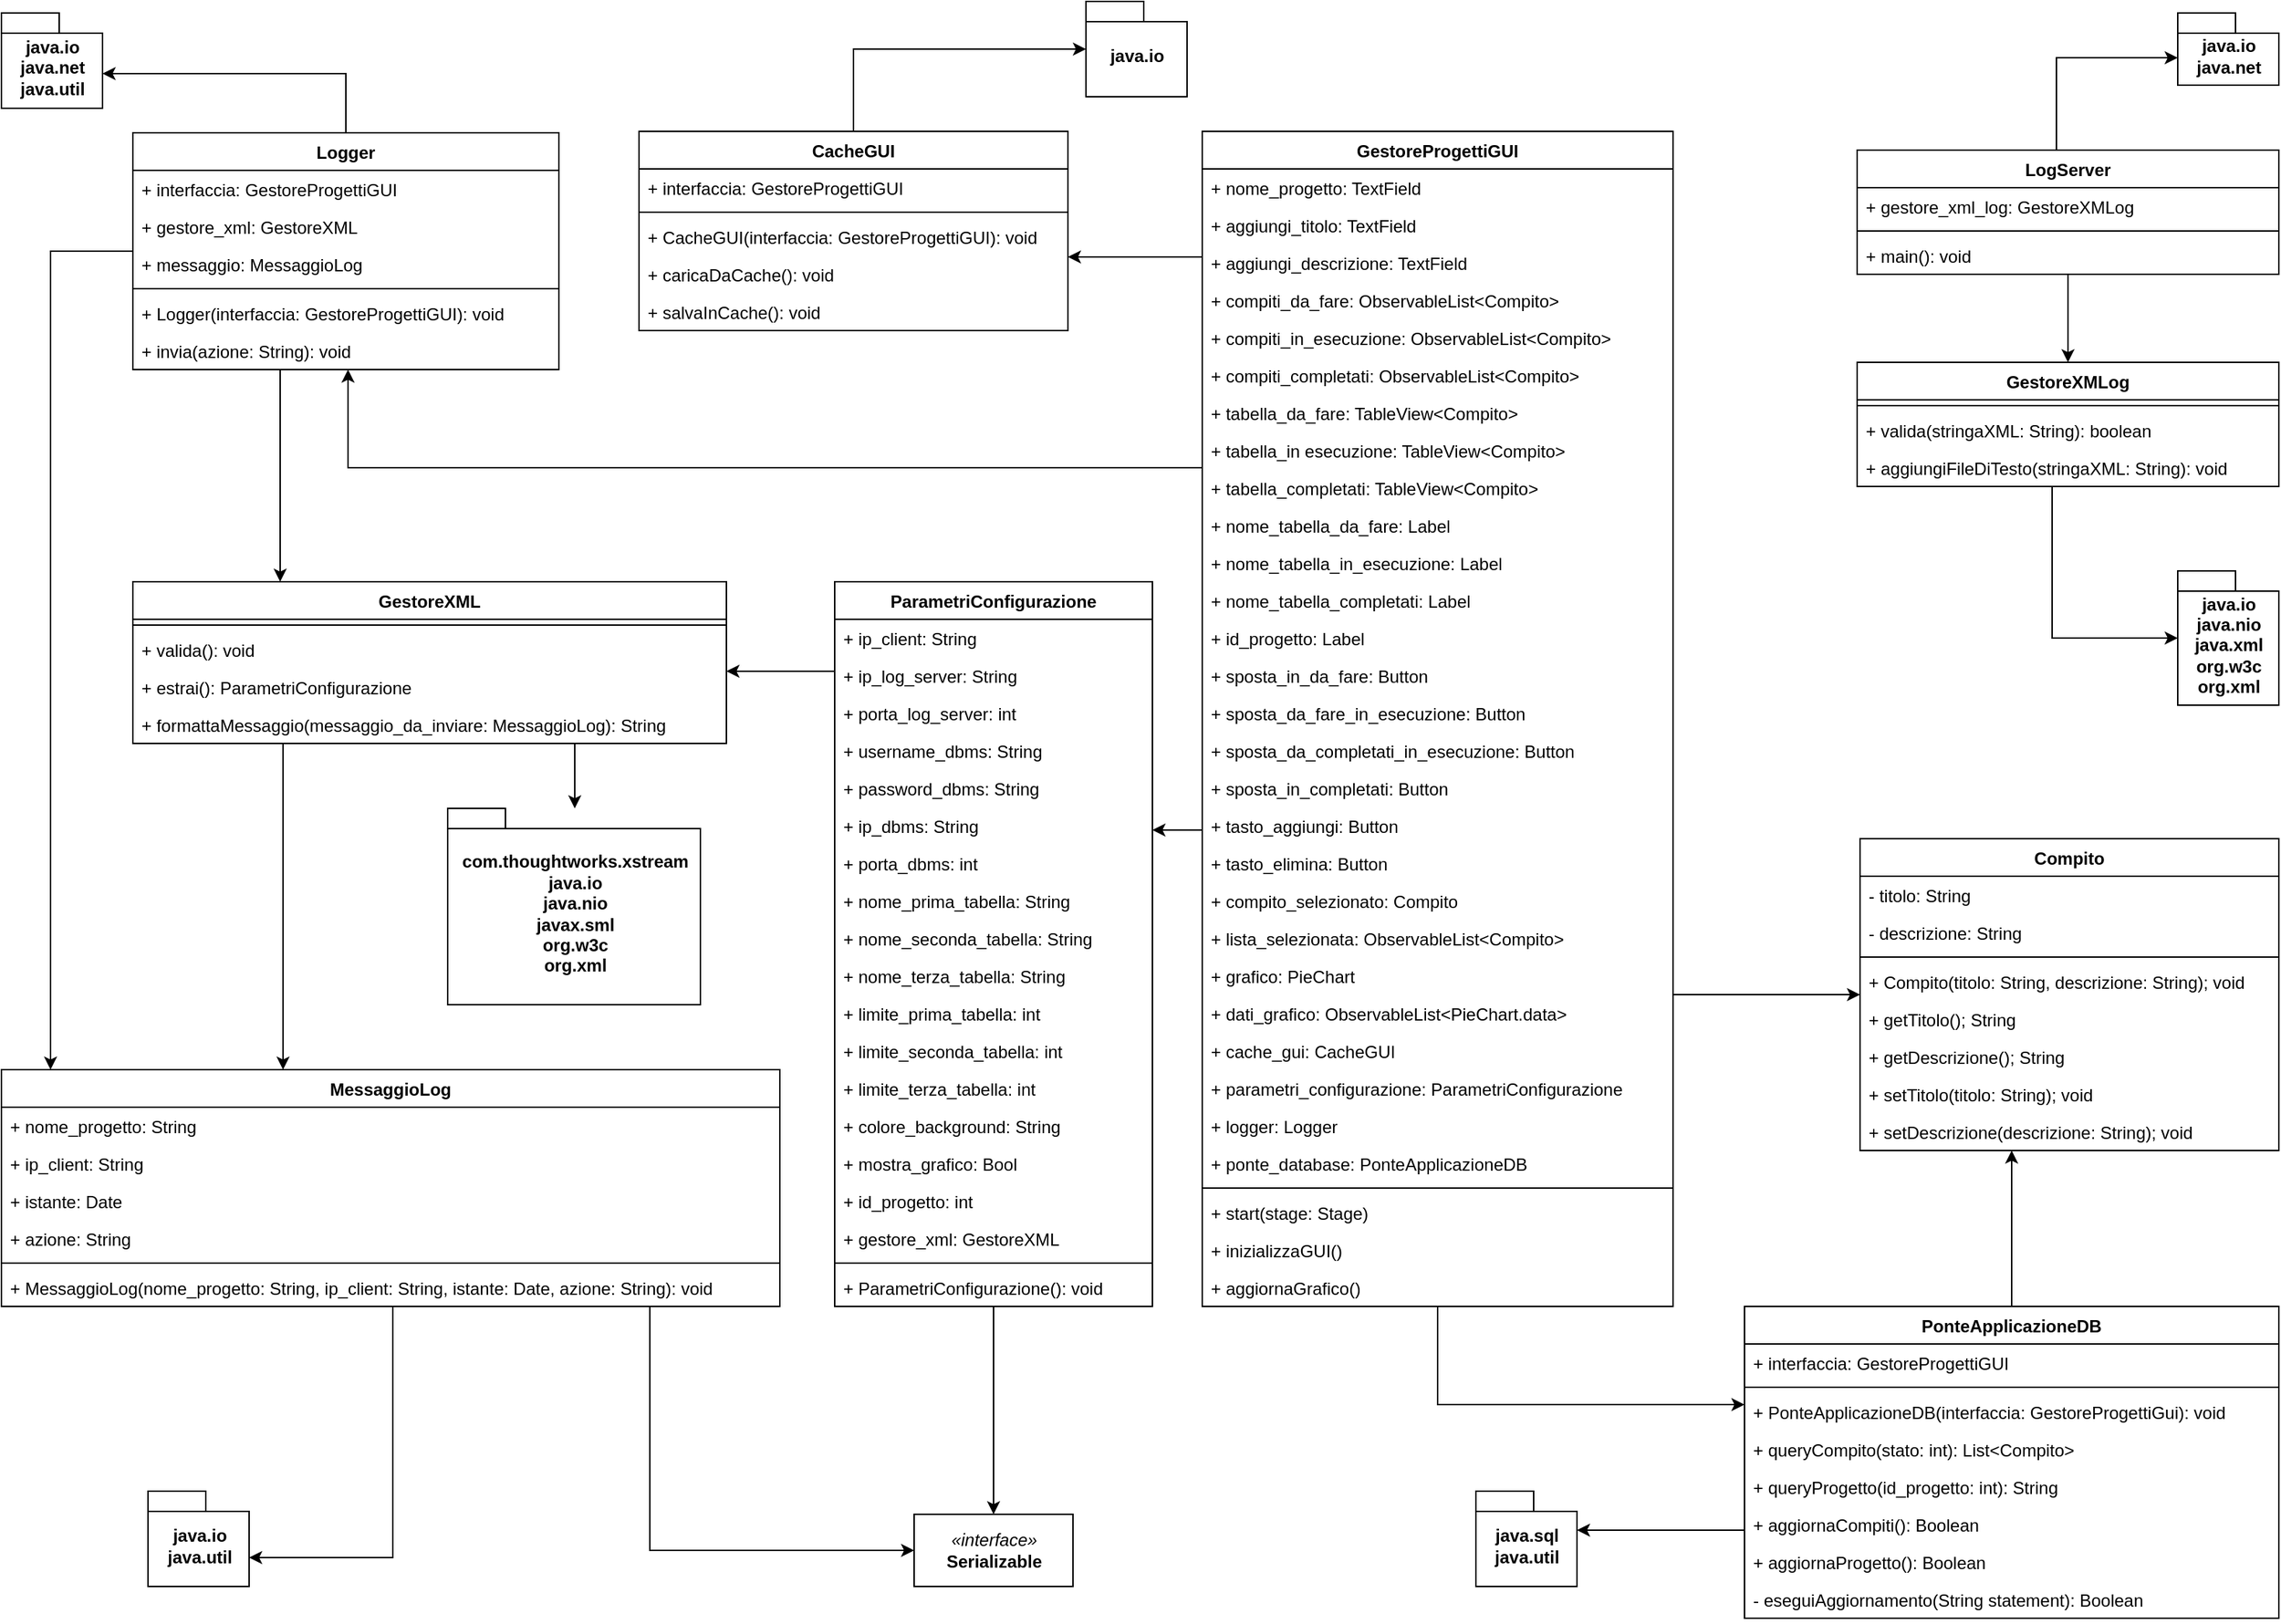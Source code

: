<mxfile version="11.1.4" type="device"><diagram id="6nj99goFjxHXfL-2suWd" name="Page-1"><mxGraphModel dx="1080" dy="753" grid="0" gridSize="10" guides="1" tooltips="1" connect="1" arrows="1" fold="1" page="1" pageScale="1" pageWidth="1654" pageHeight="1169" background="none" math="0" shadow="0"><root><mxCell id="0"/><mxCell id="1" parent="0"/><mxCell id="vWWzzDCcb0T85775r7cs-12" value="" style="edgeStyle=orthogonalEdgeStyle;rounded=0;orthogonalLoop=1;jettySize=auto;html=1;" parent="1" source="vWWzzDCcb0T85775r7cs-1" target="vWWzzDCcb0T85775r7cs-8" edge="1"><mxGeometry relative="1" as="geometry"><Array as="points"><mxPoint x="843" y="594"/><mxPoint x="843" y="594"/></Array></mxGeometry></mxCell><mxCell id="vWWzzDCcb0T85775r7cs-17" value="" style="edgeStyle=orthogonalEdgeStyle;rounded=0;orthogonalLoop=1;jettySize=auto;html=1;" parent="1" source="vWWzzDCcb0T85775r7cs-1" target="vWWzzDCcb0T85775r7cs-13" edge="1"><mxGeometry relative="1" as="geometry"><Array as="points"><mxPoint x="799" y="197"/><mxPoint x="799" y="197"/></Array></mxGeometry></mxCell><mxCell id="KaFn5cHSQc4NppSN68tF-23" style="edgeStyle=orthogonalEdgeStyle;rounded=0;orthogonalLoop=1;jettySize=auto;html=1;" parent="1" source="vWWzzDCcb0T85775r7cs-1" target="KaFn5cHSQc4NppSN68tF-17" edge="1"><mxGeometry relative="1" as="geometry"><Array as="points"><mxPoint x="269" y="343"/></Array></mxGeometry></mxCell><mxCell id="vWWzzDCcb0T85775r7cs-1" value="GestoreProgettiGUI" style="swimlane;fontStyle=1;align=center;verticalAlign=top;childLayout=stackLayout;horizontal=1;startSize=26;horizontalStack=0;resizeParent=1;resizeParentMax=0;resizeLast=0;collapsible=1;marginBottom=0;perimeter=rectanglePerimeter;" parent="1" vertex="1"><mxGeometry x="860.5" y="110" width="326" height="814" as="geometry"><mxRectangle x="664" y="130" width="140" height="26" as="alternateBounds"/></mxGeometry></mxCell><mxCell id="vWWzzDCcb0T85775r7cs-2" value="+ nome_progetto: TextField" style="text;strokeColor=none;fillColor=none;align=left;verticalAlign=top;spacingLeft=4;spacingRight=4;overflow=hidden;rotatable=0;points=[[0,0.5],[1,0.5]];portConstraint=eastwest;" parent="vWWzzDCcb0T85775r7cs-1" vertex="1"><mxGeometry y="26" width="326" height="26" as="geometry"/></mxCell><mxCell id="PXrPjaLNuYyIt7uztmEN-1" value="+ aggiungi_titolo: TextField" style="text;strokeColor=none;fillColor=none;align=left;verticalAlign=top;spacingLeft=4;spacingRight=4;overflow=hidden;rotatable=0;points=[[0,0.5],[1,0.5]];portConstraint=eastwest;" parent="vWWzzDCcb0T85775r7cs-1" vertex="1"><mxGeometry y="52" width="326" height="26" as="geometry"/></mxCell><mxCell id="PXrPjaLNuYyIt7uztmEN-2" value="+ aggiungi_descrizione: TextField" style="text;strokeColor=none;fillColor=none;align=left;verticalAlign=top;spacingLeft=4;spacingRight=4;overflow=hidden;rotatable=0;points=[[0,0.5],[1,0.5]];portConstraint=eastwest;" parent="vWWzzDCcb0T85775r7cs-1" vertex="1"><mxGeometry y="78" width="326" height="26" as="geometry"/></mxCell><mxCell id="vWWzzDCcb0T85775r7cs-53" value="+ compiti_da_fare: ObservableList&lt;Compito&gt;" style="text;strokeColor=none;fillColor=none;align=left;verticalAlign=top;spacingLeft=4;spacingRight=4;overflow=hidden;rotatable=0;points=[[0,0.5],[1,0.5]];portConstraint=eastwest;" parent="vWWzzDCcb0T85775r7cs-1" vertex="1"><mxGeometry y="104" width="326" height="26" as="geometry"/></mxCell><mxCell id="dXpa8FaBh7qvM4R2iBo3-2" value="+ compiti_in_esecuzione: ObservableList&lt;Compito&gt;" style="text;strokeColor=none;fillColor=none;align=left;verticalAlign=top;spacingLeft=4;spacingRight=4;overflow=hidden;rotatable=0;points=[[0,0.5],[1,0.5]];portConstraint=eastwest;" parent="vWWzzDCcb0T85775r7cs-1" vertex="1"><mxGeometry y="130" width="326" height="26" as="geometry"/></mxCell><mxCell id="dXpa8FaBh7qvM4R2iBo3-3" value="+ compiti_completati: ObservableList&lt;Compito&gt;" style="text;strokeColor=none;fillColor=none;align=left;verticalAlign=top;spacingLeft=4;spacingRight=4;overflow=hidden;rotatable=0;points=[[0,0.5],[1,0.5]];portConstraint=eastwest;" parent="vWWzzDCcb0T85775r7cs-1" vertex="1"><mxGeometry y="156" width="326" height="26" as="geometry"/></mxCell><mxCell id="vWWzzDCcb0T85775r7cs-26" value="+ tabella_da_fare: TableView&lt;Compito&gt;" style="text;strokeColor=none;fillColor=none;align=left;verticalAlign=top;spacingLeft=4;spacingRight=4;overflow=hidden;rotatable=0;points=[[0,0.5],[1,0.5]];portConstraint=eastwest;" parent="vWWzzDCcb0T85775r7cs-1" vertex="1"><mxGeometry y="182" width="326" height="26" as="geometry"/></mxCell><mxCell id="vWWzzDCcb0T85775r7cs-29" value="+ tabella_in esecuzione: TableView&lt;Compito&gt;" style="text;strokeColor=none;fillColor=none;align=left;verticalAlign=top;spacingLeft=4;spacingRight=4;overflow=hidden;rotatable=0;points=[[0,0.5],[1,0.5]];portConstraint=eastwest;" parent="vWWzzDCcb0T85775r7cs-1" vertex="1"><mxGeometry y="208" width="326" height="26" as="geometry"/></mxCell><mxCell id="vWWzzDCcb0T85775r7cs-30" value="+ tabella_completati: TableView&lt;Compito&gt;" style="text;strokeColor=none;fillColor=none;align=left;verticalAlign=top;spacingLeft=4;spacingRight=4;overflow=hidden;rotatable=0;points=[[0,0.5],[1,0.5]];portConstraint=eastwest;" parent="vWWzzDCcb0T85775r7cs-1" vertex="1"><mxGeometry y="234" width="326" height="26" as="geometry"/></mxCell><mxCell id="vWWzzDCcb0T85775r7cs-27" value="+ nome_tabella_da_fare: Label" style="text;strokeColor=none;fillColor=none;align=left;verticalAlign=top;spacingLeft=4;spacingRight=4;overflow=hidden;rotatable=0;points=[[0,0.5],[1,0.5]];portConstraint=eastwest;" parent="vWWzzDCcb0T85775r7cs-1" vertex="1"><mxGeometry y="260" width="326" height="26" as="geometry"/></mxCell><mxCell id="vWWzzDCcb0T85775r7cs-33" value="+ nome_tabella_in_esecuzione: Label" style="text;strokeColor=none;fillColor=none;align=left;verticalAlign=top;spacingLeft=4;spacingRight=4;overflow=hidden;rotatable=0;points=[[0,0.5],[1,0.5]];portConstraint=eastwest;" parent="vWWzzDCcb0T85775r7cs-1" vertex="1"><mxGeometry y="286" width="326" height="26" as="geometry"/></mxCell><mxCell id="vWWzzDCcb0T85775r7cs-34" value="+ nome_tabella_completati: Label" style="text;strokeColor=none;fillColor=none;align=left;verticalAlign=top;spacingLeft=4;spacingRight=4;overflow=hidden;rotatable=0;points=[[0,0.5],[1,0.5]];portConstraint=eastwest;" parent="vWWzzDCcb0T85775r7cs-1" vertex="1"><mxGeometry y="312" width="326" height="26" as="geometry"/></mxCell><mxCell id="KaFn5cHSQc4NppSN68tF-7" value="+ id_progetto: Label" style="text;strokeColor=none;fillColor=none;align=left;verticalAlign=top;spacingLeft=4;spacingRight=4;overflow=hidden;rotatable=0;points=[[0,0.5],[1,0.5]];portConstraint=eastwest;" parent="vWWzzDCcb0T85775r7cs-1" vertex="1"><mxGeometry y="338" width="326" height="26" as="geometry"/></mxCell><mxCell id="vWWzzDCcb0T85775r7cs-37" value="+ sposta_in_da_fare: Button" style="text;align=left;verticalAlign=top;spacingLeft=4;spacingRight=4;overflow=hidden;rotatable=0;points=[[0,0.5],[1,0.5]];portConstraint=eastwest;" parent="vWWzzDCcb0T85775r7cs-1" vertex="1"><mxGeometry y="364" width="326" height="26" as="geometry"/></mxCell><mxCell id="vWWzzDCcb0T85775r7cs-38" value="+ sposta_da_fare_in_esecuzione: Button" style="text;strokeColor=none;fillColor=none;align=left;verticalAlign=top;spacingLeft=4;spacingRight=4;overflow=hidden;rotatable=0;points=[[0,0.5],[1,0.5]];portConstraint=eastwest;" parent="vWWzzDCcb0T85775r7cs-1" vertex="1"><mxGeometry y="390" width="326" height="26" as="geometry"/></mxCell><mxCell id="vWWzzDCcb0T85775r7cs-39" value="+ sposta_da_completati_in_esecuzione: Button" style="text;strokeColor=none;fillColor=none;align=left;verticalAlign=top;spacingLeft=4;spacingRight=4;overflow=hidden;rotatable=0;points=[[0,0.5],[1,0.5]];portConstraint=eastwest;" parent="vWWzzDCcb0T85775r7cs-1" vertex="1"><mxGeometry y="416" width="326" height="26" as="geometry"/></mxCell><mxCell id="dXpa8FaBh7qvM4R2iBo3-4" value="+ sposta_in_completati: Button" style="text;strokeColor=none;fillColor=none;align=left;verticalAlign=top;spacingLeft=4;spacingRight=4;overflow=hidden;rotatable=0;points=[[0,0.5],[1,0.5]];portConstraint=eastwest;" parent="vWWzzDCcb0T85775r7cs-1" vertex="1"><mxGeometry y="442" width="326" height="26" as="geometry"/></mxCell><mxCell id="vWWzzDCcb0T85775r7cs-44" value="+ tasto_aggiungi: Button" style="text;strokeColor=none;fillColor=none;align=left;verticalAlign=top;spacingLeft=4;spacingRight=4;overflow=hidden;rotatable=0;points=[[0,0.5],[1,0.5]];portConstraint=eastwest;" parent="vWWzzDCcb0T85775r7cs-1" vertex="1"><mxGeometry y="468" width="326" height="26" as="geometry"/></mxCell><mxCell id="vWWzzDCcb0T85775r7cs-45" value="+ tasto_elimina: Button" style="text;strokeColor=none;fillColor=none;align=left;verticalAlign=top;spacingLeft=4;spacingRight=4;overflow=hidden;rotatable=0;points=[[0,0.5],[1,0.5]];portConstraint=eastwest;" parent="vWWzzDCcb0T85775r7cs-1" vertex="1"><mxGeometry y="494" width="326" height="26" as="geometry"/></mxCell><mxCell id="KaFn5cHSQc4NppSN68tF-2" value="+ compito_selezionato: Compito" style="text;strokeColor=none;fillColor=none;align=left;verticalAlign=top;spacingLeft=4;spacingRight=4;overflow=hidden;rotatable=0;points=[[0,0.5],[1,0.5]];portConstraint=eastwest;" parent="vWWzzDCcb0T85775r7cs-1" vertex="1"><mxGeometry y="520" width="326" height="26" as="geometry"/></mxCell><mxCell id="KaFn5cHSQc4NppSN68tF-3" value="+ lista_selezionata: ObservableList&lt;Compito&gt;" style="text;strokeColor=none;fillColor=none;align=left;verticalAlign=top;spacingLeft=4;spacingRight=4;overflow=hidden;rotatable=0;points=[[0,0.5],[1,0.5]];portConstraint=eastwest;" parent="vWWzzDCcb0T85775r7cs-1" vertex="1"><mxGeometry y="546" width="326" height="26" as="geometry"/></mxCell><mxCell id="KaFn5cHSQc4NppSN68tF-4" value="+ grafico: PieChart" style="text;strokeColor=none;fillColor=none;align=left;verticalAlign=top;spacingLeft=4;spacingRight=4;overflow=hidden;rotatable=0;points=[[0,0.5],[1,0.5]];portConstraint=eastwest;" parent="vWWzzDCcb0T85775r7cs-1" vertex="1"><mxGeometry y="572" width="326" height="26" as="geometry"/></mxCell><mxCell id="KaFn5cHSQc4NppSN68tF-5" value="+ dati_grafico: ObservableList&lt;PieChart.data&gt;" style="text;strokeColor=none;fillColor=none;align=left;verticalAlign=top;spacingLeft=4;spacingRight=4;overflow=hidden;rotatable=0;points=[[0,0.5],[1,0.5]];portConstraint=eastwest;" parent="vWWzzDCcb0T85775r7cs-1" vertex="1"><mxGeometry y="598" width="326" height="26" as="geometry"/></mxCell><mxCell id="vWWzzDCcb0T85775r7cs-40" value="+ cache_gui: CacheGUI" style="text;strokeColor=none;fillColor=none;align=left;verticalAlign=top;spacingLeft=4;spacingRight=4;overflow=hidden;rotatable=0;points=[[0,0.5],[1,0.5]];portConstraint=eastwest;" parent="vWWzzDCcb0T85775r7cs-1" vertex="1"><mxGeometry y="624" width="326" height="26" as="geometry"/></mxCell><mxCell id="vWWzzDCcb0T85775r7cs-41" value="+ parametri_configurazione: ParametriConfigurazione" style="text;strokeColor=none;fillColor=none;align=left;verticalAlign=top;spacingLeft=4;spacingRight=4;overflow=hidden;rotatable=0;points=[[0,0.5],[1,0.5]];portConstraint=eastwest;" parent="vWWzzDCcb0T85775r7cs-1" vertex="1"><mxGeometry y="650" width="326" height="26" as="geometry"/></mxCell><mxCell id="KaFn5cHSQc4NppSN68tF-1" value="+ logger: Logger" style="text;strokeColor=none;fillColor=none;align=left;verticalAlign=top;spacingLeft=4;spacingRight=4;overflow=hidden;rotatable=0;points=[[0,0.5],[1,0.5]];portConstraint=eastwest;" parent="vWWzzDCcb0T85775r7cs-1" vertex="1"><mxGeometry y="676" width="326" height="26" as="geometry"/></mxCell><mxCell id="KaFn5cHSQc4NppSN68tF-6" value="+ ponte_database: PonteApplicazioneDB" style="text;strokeColor=none;fillColor=none;align=left;verticalAlign=top;spacingLeft=4;spacingRight=4;overflow=hidden;rotatable=0;points=[[0,0.5],[1,0.5]];portConstraint=eastwest;" parent="vWWzzDCcb0T85775r7cs-1" vertex="1"><mxGeometry y="702" width="326" height="26" as="geometry"/></mxCell><mxCell id="vWWzzDCcb0T85775r7cs-3" value="" style="line;strokeWidth=1;fillColor=none;align=left;verticalAlign=middle;spacingTop=-1;spacingLeft=3;spacingRight=3;rotatable=0;labelPosition=right;points=[];portConstraint=eastwest;" parent="vWWzzDCcb0T85775r7cs-1" vertex="1"><mxGeometry y="728" width="326" height="8" as="geometry"/></mxCell><mxCell id="vWWzzDCcb0T85775r7cs-4" value="+ start(stage: Stage)" style="text;strokeColor=none;fillColor=none;align=left;verticalAlign=top;spacingLeft=4;spacingRight=4;overflow=hidden;rotatable=0;points=[[0,0.5],[1,0.5]];portConstraint=eastwest;" parent="vWWzzDCcb0T85775r7cs-1" vertex="1"><mxGeometry y="736" width="326" height="26" as="geometry"/></mxCell><mxCell id="vWWzzDCcb0T85775r7cs-66" value="+ inizializzaGUI()" style="text;strokeColor=none;fillColor=none;align=left;verticalAlign=top;spacingLeft=4;spacingRight=4;overflow=hidden;rotatable=0;points=[[0,0.5],[1,0.5]];portConstraint=eastwest;" parent="vWWzzDCcb0T85775r7cs-1" vertex="1"><mxGeometry y="762" width="326" height="26" as="geometry"/></mxCell><mxCell id="KaFn5cHSQc4NppSN68tF-8" value="+ aggiornaGrafico()" style="text;strokeColor=none;fillColor=none;align=left;verticalAlign=top;spacingLeft=4;spacingRight=4;overflow=hidden;rotatable=0;points=[[0,0.5],[1,0.5]];portConstraint=eastwest;" parent="vWWzzDCcb0T85775r7cs-1" vertex="1"><mxGeometry y="788" width="326" height="26" as="geometry"/></mxCell><mxCell id="vWWzzDCcb0T85775r7cs-52" value="" style="edgeStyle=orthogonalEdgeStyle;rounded=0;orthogonalLoop=1;jettySize=auto;html=1;" parent="1" source="vWWzzDCcb0T85775r7cs-1" target="vWWzzDCcb0T85775r7cs-48" edge="1"><mxGeometry relative="1" as="geometry"><Array as="points"><mxPoint x="1220" y="708"/><mxPoint x="1220" y="708"/></Array></mxGeometry></mxCell><mxCell id="XvffaTH2z_4lUJ5s4cVE-21" style="edgeStyle=orthogonalEdgeStyle;rounded=0;orthogonalLoop=1;jettySize=auto;html=1;" edge="1" parent="1" source="vWWzzDCcb0T85775r7cs-13" target="XvffaTH2z_4lUJ5s4cVE-18"><mxGeometry relative="1" as="geometry"><Array as="points"><mxPoint x="619" y="53"/></Array></mxGeometry></mxCell><mxCell id="vWWzzDCcb0T85775r7cs-13" value="CacheGUI" style="swimlane;fontStyle=1;align=center;verticalAlign=top;childLayout=stackLayout;horizontal=1;startSize=26;horizontalStack=0;resizeParent=1;resizeParentMax=0;resizeLast=0;collapsible=1;marginBottom=0;" parent="1" vertex="1"><mxGeometry x="470.5" y="110" width="297" height="138" as="geometry"/></mxCell><mxCell id="vWWzzDCcb0T85775r7cs-14" value="+ interfaccia: GestoreProgettiGUI" style="text;strokeColor=none;fillColor=none;align=left;verticalAlign=top;spacingLeft=4;spacingRight=4;overflow=hidden;rotatable=0;points=[[0,0.5],[1,0.5]];portConstraint=eastwest;" parent="vWWzzDCcb0T85775r7cs-13" vertex="1"><mxGeometry y="26" width="297" height="26" as="geometry"/></mxCell><mxCell id="vWWzzDCcb0T85775r7cs-15" value="" style="line;strokeWidth=1;fillColor=none;align=left;verticalAlign=middle;spacingTop=-1;spacingLeft=3;spacingRight=3;rotatable=0;labelPosition=right;points=[];portConstraint=eastwest;" parent="vWWzzDCcb0T85775r7cs-13" vertex="1"><mxGeometry y="52" width="297" height="8" as="geometry"/></mxCell><mxCell id="vWWzzDCcb0T85775r7cs-16" value="+ CacheGUI(interfaccia: GestoreProgettiGUI): void" style="text;strokeColor=none;fillColor=none;align=left;verticalAlign=top;spacingLeft=4;spacingRight=4;overflow=hidden;rotatable=0;points=[[0,0.5],[1,0.5]];portConstraint=eastwest;" parent="vWWzzDCcb0T85775r7cs-13" vertex="1"><mxGeometry y="60" width="297" height="26" as="geometry"/></mxCell><mxCell id="KaFn5cHSQc4NppSN68tF-12" value="+ caricaDaCache(): void" style="text;strokeColor=none;fillColor=none;align=left;verticalAlign=top;spacingLeft=4;spacingRight=4;overflow=hidden;rotatable=0;points=[[0,0.5],[1,0.5]];portConstraint=eastwest;" parent="vWWzzDCcb0T85775r7cs-13" vertex="1"><mxGeometry y="86" width="297" height="26" as="geometry"/></mxCell><mxCell id="KaFn5cHSQc4NppSN68tF-13" value="+ salvaInCache(): void" style="text;strokeColor=none;fillColor=none;align=left;verticalAlign=top;spacingLeft=4;spacingRight=4;overflow=hidden;rotatable=0;points=[[0,0.5],[1,0.5]];portConstraint=eastwest;" parent="vWWzzDCcb0T85775r7cs-13" vertex="1"><mxGeometry y="112" width="297" height="26" as="geometry"/></mxCell><mxCell id="guGwcE-C-cMD1hSGX_DN-12" value="" style="edgeStyle=orthogonalEdgeStyle;rounded=0;orthogonalLoop=1;jettySize=auto;html=1;" parent="1" source="vWWzzDCcb0T85775r7cs-1" target="guGwcE-C-cMD1hSGX_DN-23" edge="1"><mxGeometry relative="1" as="geometry"><Array as="points"><mxPoint x="1024" y="992"/></Array></mxGeometry></mxCell><mxCell id="vWWzzDCcb0T85775r7cs-48" value="Compito" style="swimlane;fontStyle=1;align=center;verticalAlign=top;childLayout=stackLayout;horizontal=1;startSize=26;horizontalStack=0;resizeParent=1;resizeParentMax=0;resizeLast=0;collapsible=1;marginBottom=0;" parent="1" vertex="1"><mxGeometry x="1316" y="600" width="290" height="216" as="geometry"/></mxCell><mxCell id="vWWzzDCcb0T85775r7cs-49" value="- titolo: String" style="text;strokeColor=none;fillColor=none;align=left;verticalAlign=top;spacingLeft=4;spacingRight=4;overflow=hidden;rotatable=0;points=[[0,0.5],[1,0.5]];portConstraint=eastwest;" parent="vWWzzDCcb0T85775r7cs-48" vertex="1"><mxGeometry y="26" width="290" height="26" as="geometry"/></mxCell><mxCell id="vWWzzDCcb0T85775r7cs-54" value="- descrizione: String" style="text;strokeColor=none;fillColor=none;align=left;verticalAlign=top;spacingLeft=4;spacingRight=4;overflow=hidden;rotatable=0;points=[[0,0.5],[1,0.5]];portConstraint=eastwest;" parent="vWWzzDCcb0T85775r7cs-48" vertex="1"><mxGeometry y="52" width="290" height="26" as="geometry"/></mxCell><mxCell id="vWWzzDCcb0T85775r7cs-50" value="" style="line;strokeWidth=1;fillColor=none;align=left;verticalAlign=middle;spacingTop=-1;spacingLeft=3;spacingRight=3;rotatable=0;labelPosition=right;points=[];portConstraint=eastwest;" parent="vWWzzDCcb0T85775r7cs-48" vertex="1"><mxGeometry y="78" width="290" height="8" as="geometry"/></mxCell><mxCell id="vWWzzDCcb0T85775r7cs-51" value="+ Compito(titolo: String, descrizione: String); void" style="text;strokeColor=none;fillColor=none;align=left;verticalAlign=top;spacingLeft=4;spacingRight=4;overflow=hidden;rotatable=0;points=[[0,0.5],[1,0.5]];portConstraint=eastwest;" parent="vWWzzDCcb0T85775r7cs-48" vertex="1"><mxGeometry y="86" width="290" height="26" as="geometry"/></mxCell><mxCell id="KaFn5cHSQc4NppSN68tF-35" value="+ getTitolo(); String" style="text;strokeColor=none;fillColor=none;align=left;verticalAlign=top;spacingLeft=4;spacingRight=4;overflow=hidden;rotatable=0;points=[[0,0.5],[1,0.5]];portConstraint=eastwest;" parent="vWWzzDCcb0T85775r7cs-48" vertex="1"><mxGeometry y="112" width="290" height="26" as="geometry"/></mxCell><mxCell id="KaFn5cHSQc4NppSN68tF-37" value="+ getDescrizione(); String" style="text;strokeColor=none;fillColor=none;align=left;verticalAlign=top;spacingLeft=4;spacingRight=4;overflow=hidden;rotatable=0;points=[[0,0.5],[1,0.5]];portConstraint=eastwest;" parent="vWWzzDCcb0T85775r7cs-48" vertex="1"><mxGeometry y="138" width="290" height="26" as="geometry"/></mxCell><mxCell id="KaFn5cHSQc4NppSN68tF-36" value="+ setTitolo(titolo: String); void" style="text;strokeColor=none;fillColor=none;align=left;verticalAlign=top;spacingLeft=4;spacingRight=4;overflow=hidden;rotatable=0;points=[[0,0.5],[1,0.5]];portConstraint=eastwest;" parent="vWWzzDCcb0T85775r7cs-48" vertex="1"><mxGeometry y="164" width="290" height="26" as="geometry"/></mxCell><mxCell id="KaFn5cHSQc4NppSN68tF-38" value="+ setDescrizione(descrizione: String); void" style="text;strokeColor=none;fillColor=none;align=left;verticalAlign=top;spacingLeft=4;spacingRight=4;overflow=hidden;rotatable=0;points=[[0,0.5],[1,0.5]];portConstraint=eastwest;" parent="vWWzzDCcb0T85775r7cs-48" vertex="1"><mxGeometry y="190" width="290" height="26" as="geometry"/></mxCell><mxCell id="KaFn5cHSQc4NppSN68tF-61" style="edgeStyle=orthogonalEdgeStyle;rounded=0;orthogonalLoop=1;jettySize=auto;html=1;" parent="1" source="vWWzzDCcb0T85775r7cs-8" target="KaFn5cHSQc4NppSN68tF-52" edge="1"><mxGeometry relative="1" as="geometry"><Array as="points"><mxPoint x="558" y="484"/><mxPoint x="558" y="484"/></Array></mxGeometry></mxCell><mxCell id="XvffaTH2z_4lUJ5s4cVE-11" style="edgeStyle=orthogonalEdgeStyle;rounded=0;orthogonalLoop=1;jettySize=auto;html=1;" edge="1" parent="1" source="vWWzzDCcb0T85775r7cs-8" target="XvffaTH2z_4lUJ5s4cVE-10"><mxGeometry relative="1" as="geometry"><Array as="points"><mxPoint x="716" y="1072"/></Array></mxGeometry></mxCell><mxCell id="vWWzzDCcb0T85775r7cs-8" value="ParametriConfigurazione" style="swimlane;fontStyle=1;align=center;verticalAlign=top;childLayout=stackLayout;horizontal=1;startSize=26;horizontalStack=0;resizeParent=1;resizeParentMax=0;resizeLast=0;collapsible=1;marginBottom=0;" parent="1" vertex="1"><mxGeometry x="606" y="422" width="220" height="502" as="geometry"/></mxCell><mxCell id="vWWzzDCcb0T85775r7cs-9" value="+ ip_client: String" style="text;strokeColor=none;fillColor=none;align=left;verticalAlign=top;spacingLeft=4;spacingRight=4;overflow=hidden;rotatable=0;points=[[0,0.5],[1,0.5]];portConstraint=eastwest;" parent="vWWzzDCcb0T85775r7cs-8" vertex="1"><mxGeometry y="26" width="220" height="26" as="geometry"/></mxCell><mxCell id="vWWzzDCcb0T85775r7cs-56" value="+ ip_log_server: String" style="text;strokeColor=none;fillColor=none;align=left;verticalAlign=top;spacingLeft=4;spacingRight=4;overflow=hidden;rotatable=0;points=[[0,0.5],[1,0.5]];portConstraint=eastwest;" parent="vWWzzDCcb0T85775r7cs-8" vertex="1"><mxGeometry y="52" width="220" height="26" as="geometry"/></mxCell><mxCell id="vWWzzDCcb0T85775r7cs-57" value="+ porta_log_server: int" style="text;strokeColor=none;fillColor=none;align=left;verticalAlign=top;spacingLeft=4;spacingRight=4;overflow=hidden;rotatable=0;points=[[0,0.5],[1,0.5]];portConstraint=eastwest;" parent="vWWzzDCcb0T85775r7cs-8" vertex="1"><mxGeometry y="78" width="220" height="26" as="geometry"/></mxCell><mxCell id="vWWzzDCcb0T85775r7cs-58" value="+ username_dbms: String" style="text;strokeColor=none;fillColor=none;align=left;verticalAlign=top;spacingLeft=4;spacingRight=4;overflow=hidden;rotatable=0;points=[[0,0.5],[1,0.5]];portConstraint=eastwest;" parent="vWWzzDCcb0T85775r7cs-8" vertex="1"><mxGeometry y="104" width="220" height="26" as="geometry"/></mxCell><mxCell id="vWWzzDCcb0T85775r7cs-59" value="+ password_dbms: String" style="text;strokeColor=none;fillColor=none;align=left;verticalAlign=top;spacingLeft=4;spacingRight=4;overflow=hidden;rotatable=0;points=[[0,0.5],[1,0.5]];portConstraint=eastwest;" parent="vWWzzDCcb0T85775r7cs-8" vertex="1"><mxGeometry y="130" width="220" height="26" as="geometry"/></mxCell><mxCell id="KaFn5cHSQc4NppSN68tF-56" value="+ ip_dbms: String" style="text;strokeColor=none;fillColor=none;align=left;verticalAlign=top;spacingLeft=4;spacingRight=4;overflow=hidden;rotatable=0;points=[[0,0.5],[1,0.5]];portConstraint=eastwest;" parent="vWWzzDCcb0T85775r7cs-8" vertex="1"><mxGeometry y="156" width="220" height="26" as="geometry"/></mxCell><mxCell id="KaFn5cHSQc4NppSN68tF-57" value="+ porta_dbms: int" style="text;strokeColor=none;fillColor=none;align=left;verticalAlign=top;spacingLeft=4;spacingRight=4;overflow=hidden;rotatable=0;points=[[0,0.5],[1,0.5]];portConstraint=eastwest;" parent="vWWzzDCcb0T85775r7cs-8" vertex="1"><mxGeometry y="182" width="220" height="26" as="geometry"/></mxCell><mxCell id="vWWzzDCcb0T85775r7cs-60" value="+ nome_prima_tabella: String" style="text;strokeColor=none;fillColor=none;align=left;verticalAlign=top;spacingLeft=4;spacingRight=4;overflow=hidden;rotatable=0;points=[[0,0.5],[1,0.5]];portConstraint=eastwest;" parent="vWWzzDCcb0T85775r7cs-8" vertex="1"><mxGeometry y="208" width="220" height="26" as="geometry"/></mxCell><mxCell id="vWWzzDCcb0T85775r7cs-61" value="+ nome_seconda_tabella: String" style="text;strokeColor=none;fillColor=none;align=left;verticalAlign=top;spacingLeft=4;spacingRight=4;overflow=hidden;rotatable=0;points=[[0,0.5],[1,0.5]];portConstraint=eastwest;" parent="vWWzzDCcb0T85775r7cs-8" vertex="1"><mxGeometry y="234" width="220" height="26" as="geometry"/></mxCell><mxCell id="vWWzzDCcb0T85775r7cs-62" value="+ nome_terza_tabella: String" style="text;strokeColor=none;fillColor=none;align=left;verticalAlign=top;spacingLeft=4;spacingRight=4;overflow=hidden;rotatable=0;points=[[0,0.5],[1,0.5]];portConstraint=eastwest;" parent="vWWzzDCcb0T85775r7cs-8" vertex="1"><mxGeometry y="260" width="220" height="26" as="geometry"/></mxCell><mxCell id="vWWzzDCcb0T85775r7cs-63" value="+ limite_prima_tabella: int" style="text;strokeColor=none;fillColor=none;align=left;verticalAlign=top;spacingLeft=4;spacingRight=4;overflow=hidden;rotatable=0;points=[[0,0.5],[1,0.5]];portConstraint=eastwest;" parent="vWWzzDCcb0T85775r7cs-8" vertex="1"><mxGeometry y="286" width="220" height="26" as="geometry"/></mxCell><mxCell id="vWWzzDCcb0T85775r7cs-64" value="+ limite_seconda_tabella: int" style="text;strokeColor=none;fillColor=none;align=left;verticalAlign=top;spacingLeft=4;spacingRight=4;overflow=hidden;rotatable=0;points=[[0,0.5],[1,0.5]];portConstraint=eastwest;" parent="vWWzzDCcb0T85775r7cs-8" vertex="1"><mxGeometry y="312" width="220" height="26" as="geometry"/></mxCell><mxCell id="vWWzzDCcb0T85775r7cs-65" value="+ limite_terza_tabella: int" style="text;strokeColor=none;fillColor=none;align=left;verticalAlign=top;spacingLeft=4;spacingRight=4;overflow=hidden;rotatable=0;points=[[0,0.5],[1,0.5]];portConstraint=eastwest;" parent="vWWzzDCcb0T85775r7cs-8" vertex="1"><mxGeometry y="338" width="220" height="26" as="geometry"/></mxCell><mxCell id="guGwcE-C-cMD1hSGX_DN-1" value="+ colore_background: String" style="text;strokeColor=none;fillColor=none;align=left;verticalAlign=top;spacingLeft=4;spacingRight=4;overflow=hidden;rotatable=0;points=[[0,0.5],[1,0.5]];portConstraint=eastwest;" parent="vWWzzDCcb0T85775r7cs-8" vertex="1"><mxGeometry y="364" width="220" height="26" as="geometry"/></mxCell><mxCell id="guGwcE-C-cMD1hSGX_DN-2" value="+ mostra_grafico: Bool" style="text;strokeColor=none;fillColor=none;align=left;verticalAlign=top;spacingLeft=4;spacingRight=4;overflow=hidden;rotatable=0;points=[[0,0.5],[1,0.5]];portConstraint=eastwest;" parent="vWWzzDCcb0T85775r7cs-8" vertex="1"><mxGeometry y="390" width="220" height="26" as="geometry"/></mxCell><mxCell id="KaFn5cHSQc4NppSN68tF-58" value="+ id_progetto: int" style="text;strokeColor=none;fillColor=none;align=left;verticalAlign=top;spacingLeft=4;spacingRight=4;overflow=hidden;rotatable=0;points=[[0,0.5],[1,0.5]];portConstraint=eastwest;" parent="vWWzzDCcb0T85775r7cs-8" vertex="1"><mxGeometry y="416" width="220" height="26" as="geometry"/></mxCell><mxCell id="KaFn5cHSQc4NppSN68tF-59" value="+ gestore_xml: GestoreXML" style="text;strokeColor=none;fillColor=none;align=left;verticalAlign=top;spacingLeft=4;spacingRight=4;overflow=hidden;rotatable=0;points=[[0,0.5],[1,0.5]];portConstraint=eastwest;" parent="vWWzzDCcb0T85775r7cs-8" vertex="1"><mxGeometry y="442" width="220" height="26" as="geometry"/></mxCell><mxCell id="vWWzzDCcb0T85775r7cs-10" value="" style="line;strokeWidth=1;fillColor=none;align=left;verticalAlign=middle;spacingTop=-1;spacingLeft=3;spacingRight=3;rotatable=0;labelPosition=right;points=[];portConstraint=eastwest;" parent="vWWzzDCcb0T85775r7cs-8" vertex="1"><mxGeometry y="468" width="220" height="8" as="geometry"/></mxCell><mxCell id="vWWzzDCcb0T85775r7cs-11" value="+ ParametriConfigurazione(): void" style="text;strokeColor=none;fillColor=none;align=left;verticalAlign=top;spacingLeft=4;spacingRight=4;overflow=hidden;rotatable=0;points=[[0,0.5],[1,0.5]];portConstraint=eastwest;" parent="vWWzzDCcb0T85775r7cs-8" vertex="1"><mxGeometry y="476" width="220" height="26" as="geometry"/></mxCell><mxCell id="XvffaTH2z_4lUJ5s4cVE-9" style="edgeStyle=orthogonalEdgeStyle;rounded=0;orthogonalLoop=1;jettySize=auto;html=1;" edge="1" parent="1" source="guGwcE-C-cMD1hSGX_DN-23" target="XvffaTH2z_4lUJ5s4cVE-8"><mxGeometry relative="1" as="geometry"><Array as="points"><mxPoint x="1167" y="1079"/><mxPoint x="1167" y="1079"/></Array></mxGeometry></mxCell><mxCell id="guGwcE-C-cMD1hSGX_DN-23" value="PonteApplicazioneDB" style="swimlane;fontStyle=1;align=center;verticalAlign=top;childLayout=stackLayout;horizontal=1;startSize=26;horizontalStack=0;resizeParent=1;resizeParentMax=0;resizeLast=0;collapsible=1;marginBottom=0;" parent="1" vertex="1"><mxGeometry x="1236" y="924" width="370" height="216" as="geometry"/></mxCell><mxCell id="guGwcE-C-cMD1hSGX_DN-24" value="+ interfaccia: GestoreProgettiGUI" style="text;strokeColor=none;fillColor=none;align=left;verticalAlign=top;spacingLeft=4;spacingRight=4;overflow=hidden;rotatable=0;points=[[0,0.5],[1,0.5]];portConstraint=eastwest;" parent="guGwcE-C-cMD1hSGX_DN-23" vertex="1"><mxGeometry y="26" width="370" height="26" as="geometry"/></mxCell><mxCell id="guGwcE-C-cMD1hSGX_DN-27" value="" style="line;strokeWidth=1;fillColor=none;align=left;verticalAlign=middle;spacingTop=-1;spacingLeft=3;spacingRight=3;rotatable=0;labelPosition=right;points=[];portConstraint=eastwest;" parent="guGwcE-C-cMD1hSGX_DN-23" vertex="1"><mxGeometry y="52" width="370" height="8" as="geometry"/></mxCell><mxCell id="guGwcE-C-cMD1hSGX_DN-28" value="+ PonteApplicazioneDB(interfaccia: GestoreProgettiGui): void" style="text;strokeColor=none;fillColor=none;align=left;verticalAlign=top;spacingLeft=4;spacingRight=4;overflow=hidden;rotatable=0;points=[[0,0.5],[1,0.5]];portConstraint=eastwest;" parent="guGwcE-C-cMD1hSGX_DN-23" vertex="1"><mxGeometry y="60" width="370" height="26" as="geometry"/></mxCell><mxCell id="KaFn5cHSQc4NppSN68tF-14" value="+ queryCompito(stato: int): List&lt;Compito&gt;" style="text;strokeColor=none;fillColor=none;align=left;verticalAlign=top;spacingLeft=4;spacingRight=4;overflow=hidden;rotatable=0;points=[[0,0.5],[1,0.5]];portConstraint=eastwest;" parent="guGwcE-C-cMD1hSGX_DN-23" vertex="1"><mxGeometry y="86" width="370" height="26" as="geometry"/></mxCell><mxCell id="KaFn5cHSQc4NppSN68tF-15" value="+ queryProgetto(id_progetto: int): String" style="text;strokeColor=none;fillColor=none;align=left;verticalAlign=top;spacingLeft=4;spacingRight=4;overflow=hidden;rotatable=0;points=[[0,0.5],[1,0.5]];portConstraint=eastwest;" parent="guGwcE-C-cMD1hSGX_DN-23" vertex="1"><mxGeometry y="112" width="370" height="26" as="geometry"/></mxCell><mxCell id="XvffaTH2z_4lUJ5s4cVE-5" value="+ aggiornaCompiti(): Boolean" style="text;strokeColor=none;fillColor=none;align=left;verticalAlign=top;spacingLeft=4;spacingRight=4;overflow=hidden;rotatable=0;points=[[0,0.5],[1,0.5]];portConstraint=eastwest;" vertex="1" parent="guGwcE-C-cMD1hSGX_DN-23"><mxGeometry y="138" width="370" height="26" as="geometry"/></mxCell><mxCell id="XvffaTH2z_4lUJ5s4cVE-6" value="+ aggiornaProgetto(): Boolean" style="text;strokeColor=none;fillColor=none;align=left;verticalAlign=top;spacingLeft=4;spacingRight=4;overflow=hidden;rotatable=0;points=[[0,0.5],[1,0.5]];portConstraint=eastwest;" vertex="1" parent="guGwcE-C-cMD1hSGX_DN-23"><mxGeometry y="164" width="370" height="26" as="geometry"/></mxCell><mxCell id="XvffaTH2z_4lUJ5s4cVE-7" value="- eseguiAggiornamento(String statement): Boolean" style="text;strokeColor=none;fillColor=none;align=left;verticalAlign=top;spacingLeft=4;spacingRight=4;overflow=hidden;rotatable=0;points=[[0,0.5],[1,0.5]];portConstraint=eastwest;" vertex="1" parent="guGwcE-C-cMD1hSGX_DN-23"><mxGeometry y="190" width="370" height="26" as="geometry"/></mxCell><mxCell id="KaFn5cHSQc4NppSN68tF-16" style="edgeStyle=orthogonalEdgeStyle;rounded=0;orthogonalLoop=1;jettySize=auto;html=1;" parent="1" source="guGwcE-C-cMD1hSGX_DN-23" target="vWWzzDCcb0T85775r7cs-48" edge="1"><mxGeometry relative="1" as="geometry"><Array as="points"><mxPoint x="1499" y="633"/><mxPoint x="1499" y="633"/></Array></mxGeometry></mxCell><mxCell id="KaFn5cHSQc4NppSN68tF-34" style="edgeStyle=orthogonalEdgeStyle;rounded=0;orthogonalLoop=1;jettySize=auto;html=1;" parent="1" source="KaFn5cHSQc4NppSN68tF-17" target="KaFn5cHSQc4NppSN68tF-26" edge="1"><mxGeometry relative="1" as="geometry"><Array as="points"><mxPoint x="63" y="193"/></Array></mxGeometry></mxCell><mxCell id="XvffaTH2z_4lUJ5s4cVE-17" style="edgeStyle=orthogonalEdgeStyle;rounded=0;orthogonalLoop=1;jettySize=auto;html=1;" edge="1" parent="1" source="KaFn5cHSQc4NppSN68tF-17" target="XvffaTH2z_4lUJ5s4cVE-16"><mxGeometry relative="1" as="geometry"><Array as="points"><mxPoint x="267" y="70"/></Array></mxGeometry></mxCell><mxCell id="XvffaTH2z_4lUJ5s4cVE-22" style="edgeStyle=orthogonalEdgeStyle;rounded=0;orthogonalLoop=1;jettySize=auto;html=1;" edge="1" parent="1" source="KaFn5cHSQc4NppSN68tF-17" target="KaFn5cHSQc4NppSN68tF-52"><mxGeometry relative="1" as="geometry"><Array as="points"><mxPoint x="222" y="288"/><mxPoint x="222" y="288"/></Array></mxGeometry></mxCell><mxCell id="KaFn5cHSQc4NppSN68tF-17" value="Logger" style="swimlane;fontStyle=1;align=center;verticalAlign=top;childLayout=stackLayout;horizontal=1;startSize=26;horizontalStack=0;resizeParent=1;resizeParentMax=0;resizeLast=0;collapsible=1;marginBottom=0;" parent="1" vertex="1"><mxGeometry x="120" y="111" width="295" height="164" as="geometry"/></mxCell><mxCell id="KaFn5cHSQc4NppSN68tF-18" value="+ interfaccia: GestoreProgettiGUI" style="text;strokeColor=none;fillColor=none;align=left;verticalAlign=top;spacingLeft=4;spacingRight=4;overflow=hidden;rotatable=0;points=[[0,0.5],[1,0.5]];portConstraint=eastwest;" parent="KaFn5cHSQc4NppSN68tF-17" vertex="1"><mxGeometry y="26" width="295" height="26" as="geometry"/></mxCell><mxCell id="KaFn5cHSQc4NppSN68tF-24" value="+ gestore_xml: GestoreXML" style="text;strokeColor=none;fillColor=none;align=left;verticalAlign=top;spacingLeft=4;spacingRight=4;overflow=hidden;rotatable=0;points=[[0,0.5],[1,0.5]];portConstraint=eastwest;" parent="KaFn5cHSQc4NppSN68tF-17" vertex="1"><mxGeometry y="52" width="295" height="26" as="geometry"/></mxCell><mxCell id="KaFn5cHSQc4NppSN68tF-25" value="+ messaggio: MessaggioLog" style="text;strokeColor=none;fillColor=none;align=left;verticalAlign=top;spacingLeft=4;spacingRight=4;overflow=hidden;rotatable=0;points=[[0,0.5],[1,0.5]];portConstraint=eastwest;" parent="KaFn5cHSQc4NppSN68tF-17" vertex="1"><mxGeometry y="78" width="295" height="26" as="geometry"/></mxCell><mxCell id="KaFn5cHSQc4NppSN68tF-19" value="" style="line;strokeWidth=1;fillColor=none;align=left;verticalAlign=middle;spacingTop=-1;spacingLeft=3;spacingRight=3;rotatable=0;labelPosition=right;points=[];portConstraint=eastwest;" parent="KaFn5cHSQc4NppSN68tF-17" vertex="1"><mxGeometry y="104" width="295" height="8" as="geometry"/></mxCell><mxCell id="KaFn5cHSQc4NppSN68tF-20" value="+ Logger(interfaccia: GestoreProgettiGUI): void" style="text;strokeColor=none;fillColor=none;align=left;verticalAlign=top;spacingLeft=4;spacingRight=4;overflow=hidden;rotatable=0;points=[[0,0.5],[1,0.5]];portConstraint=eastwest;" parent="KaFn5cHSQc4NppSN68tF-17" vertex="1"><mxGeometry y="112" width="295" height="26" as="geometry"/></mxCell><mxCell id="KaFn5cHSQc4NppSN68tF-21" value="+ invia(azione: String): void" style="text;strokeColor=none;fillColor=none;align=left;verticalAlign=top;spacingLeft=4;spacingRight=4;overflow=hidden;rotatable=0;points=[[0,0.5],[1,0.5]];portConstraint=eastwest;" parent="KaFn5cHSQc4NppSN68tF-17" vertex="1"><mxGeometry y="138" width="295" height="26" as="geometry"/></mxCell><mxCell id="XvffaTH2z_4lUJ5s4cVE-13" style="edgeStyle=orthogonalEdgeStyle;rounded=0;orthogonalLoop=1;jettySize=auto;html=1;" edge="1" parent="1" source="KaFn5cHSQc4NppSN68tF-26" target="XvffaTH2z_4lUJ5s4cVE-12"><mxGeometry relative="1" as="geometry"><Array as="points"><mxPoint x="300" y="1098"/></Array></mxGeometry></mxCell><mxCell id="XvffaTH2z_4lUJ5s4cVE-25" style="edgeStyle=orthogonalEdgeStyle;rounded=0;orthogonalLoop=1;jettySize=auto;html=1;" edge="1" parent="1" source="KaFn5cHSQc4NppSN68tF-26" target="XvffaTH2z_4lUJ5s4cVE-10"><mxGeometry relative="1" as="geometry"><Array as="points"><mxPoint x="478" y="1093"/></Array></mxGeometry></mxCell><mxCell id="KaFn5cHSQc4NppSN68tF-26" value="MessaggioLog" style="swimlane;fontStyle=1;align=center;verticalAlign=top;childLayout=stackLayout;horizontal=1;startSize=26;horizontalStack=0;resizeParent=1;resizeParentMax=0;resizeLast=0;collapsible=1;marginBottom=0;" parent="1" vertex="1"><mxGeometry x="29" y="760" width="539" height="164" as="geometry"/></mxCell><mxCell id="KaFn5cHSQc4NppSN68tF-27" value="+ nome_progetto: String" style="text;strokeColor=none;fillColor=none;align=left;verticalAlign=top;spacingLeft=4;spacingRight=4;overflow=hidden;rotatable=0;points=[[0,0.5],[1,0.5]];portConstraint=eastwest;" parent="KaFn5cHSQc4NppSN68tF-26" vertex="1"><mxGeometry y="26" width="539" height="26" as="geometry"/></mxCell><mxCell id="KaFn5cHSQc4NppSN68tF-28" value="+ ip_client: String" style="text;strokeColor=none;fillColor=none;align=left;verticalAlign=top;spacingLeft=4;spacingRight=4;overflow=hidden;rotatable=0;points=[[0,0.5],[1,0.5]];portConstraint=eastwest;" parent="KaFn5cHSQc4NppSN68tF-26" vertex="1"><mxGeometry y="52" width="539" height="26" as="geometry"/></mxCell><mxCell id="KaFn5cHSQc4NppSN68tF-29" value="+ istante: Date" style="text;strokeColor=none;fillColor=none;align=left;verticalAlign=top;spacingLeft=4;spacingRight=4;overflow=hidden;rotatable=0;points=[[0,0.5],[1,0.5]];portConstraint=eastwest;" parent="KaFn5cHSQc4NppSN68tF-26" vertex="1"><mxGeometry y="78" width="539" height="26" as="geometry"/></mxCell><mxCell id="KaFn5cHSQc4NppSN68tF-33" value="+ azione: String" style="text;strokeColor=none;fillColor=none;align=left;verticalAlign=top;spacingLeft=4;spacingRight=4;overflow=hidden;rotatable=0;points=[[0,0.5],[1,0.5]];portConstraint=eastwest;" parent="KaFn5cHSQc4NppSN68tF-26" vertex="1"><mxGeometry y="104" width="539" height="26" as="geometry"/></mxCell><mxCell id="KaFn5cHSQc4NppSN68tF-30" value="" style="line;strokeWidth=1;fillColor=none;align=left;verticalAlign=middle;spacingTop=-1;spacingLeft=3;spacingRight=3;rotatable=0;labelPosition=right;points=[];portConstraint=eastwest;" parent="KaFn5cHSQc4NppSN68tF-26" vertex="1"><mxGeometry y="130" width="539" height="8" as="geometry"/></mxCell><mxCell id="KaFn5cHSQc4NppSN68tF-31" value="+ MessaggioLog(nome_progetto: String, ip_client: String, istante: Date, azione: String): void" style="text;strokeColor=none;fillColor=none;align=left;verticalAlign=top;spacingLeft=4;spacingRight=4;overflow=hidden;rotatable=0;points=[[0,0.5],[1,0.5]];portConstraint=eastwest;" parent="KaFn5cHSQc4NppSN68tF-26" vertex="1"><mxGeometry y="138" width="539" height="26" as="geometry"/></mxCell><mxCell id="KaFn5cHSQc4NppSN68tF-50" style="edgeStyle=orthogonalEdgeStyle;rounded=0;orthogonalLoop=1;jettySize=auto;html=1;" parent="1" source="KaFn5cHSQc4NppSN68tF-39" target="KaFn5cHSQc4NppSN68tF-45" edge="1"><mxGeometry relative="1" as="geometry"/></mxCell><mxCell id="XvffaTH2z_4lUJ5s4cVE-2" style="edgeStyle=orthogonalEdgeStyle;rounded=0;orthogonalLoop=1;jettySize=auto;html=1;" edge="1" parent="1" source="KaFn5cHSQc4NppSN68tF-39" target="XvffaTH2z_4lUJ5s4cVE-1"><mxGeometry relative="1" as="geometry"><Array as="points"><mxPoint x="1452" y="59"/></Array></mxGeometry></mxCell><mxCell id="KaFn5cHSQc4NppSN68tF-39" value="LogServer" style="swimlane;fontStyle=1;align=center;verticalAlign=top;childLayout=stackLayout;horizontal=1;startSize=26;horizontalStack=0;resizeParent=1;resizeParentMax=0;resizeLast=0;collapsible=1;marginBottom=0;" parent="1" vertex="1"><mxGeometry x="1314" y="123" width="292" height="86" as="geometry"/></mxCell><mxCell id="KaFn5cHSQc4NppSN68tF-40" value="+ gestore_xml_log: GestoreXMLog" style="text;strokeColor=none;fillColor=none;align=left;verticalAlign=top;spacingLeft=4;spacingRight=4;overflow=hidden;rotatable=0;points=[[0,0.5],[1,0.5]];portConstraint=eastwest;" parent="KaFn5cHSQc4NppSN68tF-39" vertex="1"><mxGeometry y="26" width="292" height="26" as="geometry"/></mxCell><mxCell id="KaFn5cHSQc4NppSN68tF-41" value="" style="line;strokeWidth=1;fillColor=none;align=left;verticalAlign=middle;spacingTop=-1;spacingLeft=3;spacingRight=3;rotatable=0;labelPosition=right;points=[];portConstraint=eastwest;" parent="KaFn5cHSQc4NppSN68tF-39" vertex="1"><mxGeometry y="52" width="292" height="8" as="geometry"/></mxCell><mxCell id="KaFn5cHSQc4NppSN68tF-42" value="+ main(): void" style="text;strokeColor=none;fillColor=none;align=left;verticalAlign=top;spacingLeft=4;spacingRight=4;overflow=hidden;rotatable=0;points=[[0,0.5],[1,0.5]];portConstraint=eastwest;" parent="KaFn5cHSQc4NppSN68tF-39" vertex="1"><mxGeometry y="60" width="292" height="26" as="geometry"/></mxCell><mxCell id="XvffaTH2z_4lUJ5s4cVE-4" style="edgeStyle=orthogonalEdgeStyle;rounded=0;orthogonalLoop=1;jettySize=auto;html=1;" edge="1" parent="1" source="KaFn5cHSQc4NppSN68tF-45" target="XvffaTH2z_4lUJ5s4cVE-3"><mxGeometry relative="1" as="geometry"><Array as="points"><mxPoint x="1449" y="461"/></Array></mxGeometry></mxCell><mxCell id="KaFn5cHSQc4NppSN68tF-45" value="GestoreXMLog" style="swimlane;fontStyle=1;align=center;verticalAlign=top;childLayout=stackLayout;horizontal=1;startSize=26;horizontalStack=0;resizeParent=1;resizeParentMax=0;resizeLast=0;collapsible=1;marginBottom=0;" parent="1" vertex="1"><mxGeometry x="1314" y="270" width="292" height="86" as="geometry"/></mxCell><mxCell id="KaFn5cHSQc4NppSN68tF-47" value="" style="line;strokeWidth=1;fillColor=none;align=left;verticalAlign=middle;spacingTop=-1;spacingLeft=3;spacingRight=3;rotatable=0;labelPosition=right;points=[];portConstraint=eastwest;" parent="KaFn5cHSQc4NppSN68tF-45" vertex="1"><mxGeometry y="26" width="292" height="8" as="geometry"/></mxCell><mxCell id="KaFn5cHSQc4NppSN68tF-48" value="+ valida(stringaXML: String): boolean" style="text;strokeColor=none;fillColor=none;align=left;verticalAlign=top;spacingLeft=4;spacingRight=4;overflow=hidden;rotatable=0;points=[[0,0.5],[1,0.5]];portConstraint=eastwest;" parent="KaFn5cHSQc4NppSN68tF-45" vertex="1"><mxGeometry y="34" width="292" height="26" as="geometry"/></mxCell><mxCell id="KaFn5cHSQc4NppSN68tF-51" value="+ aggiungiFileDiTesto(stringaXML: String): void" style="text;strokeColor=none;fillColor=none;align=left;verticalAlign=top;spacingLeft=4;spacingRight=4;overflow=hidden;rotatable=0;points=[[0,0.5],[1,0.5]];portConstraint=eastwest;" parent="KaFn5cHSQc4NppSN68tF-45" vertex="1"><mxGeometry y="60" width="292" height="26" as="geometry"/></mxCell><mxCell id="KaFn5cHSQc4NppSN68tF-63" style="edgeStyle=orthogonalEdgeStyle;rounded=0;orthogonalLoop=1;jettySize=auto;html=1;" parent="1" source="KaFn5cHSQc4NppSN68tF-52" target="KaFn5cHSQc4NppSN68tF-26" edge="1"><mxGeometry relative="1" as="geometry"><Array as="points"><mxPoint x="224" y="603"/><mxPoint x="224" y="603"/></Array></mxGeometry></mxCell><mxCell id="XvffaTH2z_4lUJ5s4cVE-15" style="edgeStyle=orthogonalEdgeStyle;rounded=0;orthogonalLoop=1;jettySize=auto;html=1;" edge="1" parent="1" source="KaFn5cHSQc4NppSN68tF-52" target="XvffaTH2z_4lUJ5s4cVE-14"><mxGeometry relative="1" as="geometry"><Array as="points"><mxPoint x="426" y="550"/><mxPoint x="426" y="550"/></Array></mxGeometry></mxCell><mxCell id="KaFn5cHSQc4NppSN68tF-52" value="GestoreXML" style="swimlane;fontStyle=1;align=center;verticalAlign=top;childLayout=stackLayout;horizontal=1;startSize=26;horizontalStack=0;resizeParent=1;resizeParentMax=0;resizeLast=0;collapsible=1;marginBottom=0;" parent="1" vertex="1"><mxGeometry x="120" y="422" width="411" height="112" as="geometry"/></mxCell><mxCell id="KaFn5cHSQc4NppSN68tF-53" value="" style="line;strokeWidth=1;fillColor=none;align=left;verticalAlign=middle;spacingTop=-1;spacingLeft=3;spacingRight=3;rotatable=0;labelPosition=right;points=[];portConstraint=eastwest;" parent="KaFn5cHSQc4NppSN68tF-52" vertex="1"><mxGeometry y="26" width="411" height="8" as="geometry"/></mxCell><mxCell id="KaFn5cHSQc4NppSN68tF-54" value="+ valida(): void" style="text;strokeColor=none;fillColor=none;align=left;verticalAlign=top;spacingLeft=4;spacingRight=4;overflow=hidden;rotatable=0;points=[[0,0.5],[1,0.5]];portConstraint=eastwest;" parent="KaFn5cHSQc4NppSN68tF-52" vertex="1"><mxGeometry y="34" width="411" height="26" as="geometry"/></mxCell><mxCell id="KaFn5cHSQc4NppSN68tF-62" value="+ estrai(): ParametriConfigurazione" style="text;strokeColor=none;fillColor=none;align=left;verticalAlign=top;spacingLeft=4;spacingRight=4;overflow=hidden;rotatable=0;points=[[0,0.5],[1,0.5]];portConstraint=eastwest;" parent="KaFn5cHSQc4NppSN68tF-52" vertex="1"><mxGeometry y="60" width="411" height="26" as="geometry"/></mxCell><mxCell id="KaFn5cHSQc4NppSN68tF-55" value="+ formattaMessaggio(messaggio_da_inviare: MessaggioLog): String" style="text;strokeColor=none;fillColor=none;align=left;verticalAlign=top;spacingLeft=4;spacingRight=4;overflow=hidden;rotatable=0;points=[[0,0.5],[1,0.5]];portConstraint=eastwest;" parent="KaFn5cHSQc4NppSN68tF-52" vertex="1"><mxGeometry y="86" width="411" height="26" as="geometry"/></mxCell><mxCell id="XvffaTH2z_4lUJ5s4cVE-1" value="java.io&lt;br&gt;java.net" style="shape=folder;fontStyle=1;spacingTop=10;tabWidth=40;tabHeight=14;tabPosition=left;html=1;" vertex="1" parent="1"><mxGeometry x="1536" y="28" width="70" height="50" as="geometry"/></mxCell><mxCell id="XvffaTH2z_4lUJ5s4cVE-3" value="java.io&lt;br&gt;java.nio&lt;br&gt;java.xml&lt;br&gt;org.w3c&lt;br&gt;org.xml" style="shape=folder;fontStyle=1;spacingTop=10;tabWidth=40;tabHeight=14;tabPosition=left;html=1;" vertex="1" parent="1"><mxGeometry x="1536" y="414.5" width="70" height="93" as="geometry"/></mxCell><mxCell id="XvffaTH2z_4lUJ5s4cVE-8" value="java.sql&lt;br&gt;java.util" style="shape=folder;fontStyle=1;spacingTop=10;tabWidth=40;tabHeight=14;tabPosition=left;html=1;" vertex="1" parent="1"><mxGeometry x="1050" y="1052" width="70" height="66" as="geometry"/></mxCell><mxCell id="XvffaTH2z_4lUJ5s4cVE-10" value="&lt;i&gt;«interface»&lt;br&gt;&lt;/i&gt;&lt;b&gt;Serializable&lt;/b&gt;" style="html=1;" vertex="1" parent="1"><mxGeometry x="661" y="1068" width="110" height="50" as="geometry"/></mxCell><mxCell id="XvffaTH2z_4lUJ5s4cVE-12" value="java.io&lt;br&gt;java.util" style="shape=folder;fontStyle=1;spacingTop=10;tabWidth=40;tabHeight=14;tabPosition=left;html=1;" vertex="1" parent="1"><mxGeometry x="130.5" y="1052" width="70" height="66" as="geometry"/></mxCell><mxCell id="XvffaTH2z_4lUJ5s4cVE-14" value="com.thoughtworks.xstream&lt;br&gt;java.io&lt;br&gt;java.nio&lt;br&gt;javax.sml&lt;br&gt;org.w3c&lt;br&gt;org.xml" style="shape=folder;fontStyle=1;spacingTop=10;tabWidth=40;tabHeight=14;tabPosition=left;html=1;" vertex="1" parent="1"><mxGeometry x="338" y="579" width="175" height="136" as="geometry"/></mxCell><mxCell id="XvffaTH2z_4lUJ5s4cVE-16" value="java.io&lt;br&gt;java.net&lt;br&gt;java.util" style="shape=folder;fontStyle=1;spacingTop=10;tabWidth=40;tabHeight=14;tabPosition=left;html=1;" vertex="1" parent="1"><mxGeometry x="29" y="28" width="70" height="66" as="geometry"/></mxCell><mxCell id="XvffaTH2z_4lUJ5s4cVE-18" value="java.io" style="shape=folder;fontStyle=1;spacingTop=10;tabWidth=40;tabHeight=14;tabPosition=left;html=1;" vertex="1" parent="1"><mxGeometry x="780" y="20" width="70" height="66" as="geometry"/></mxCell></root></mxGraphModel></diagram></mxfile>